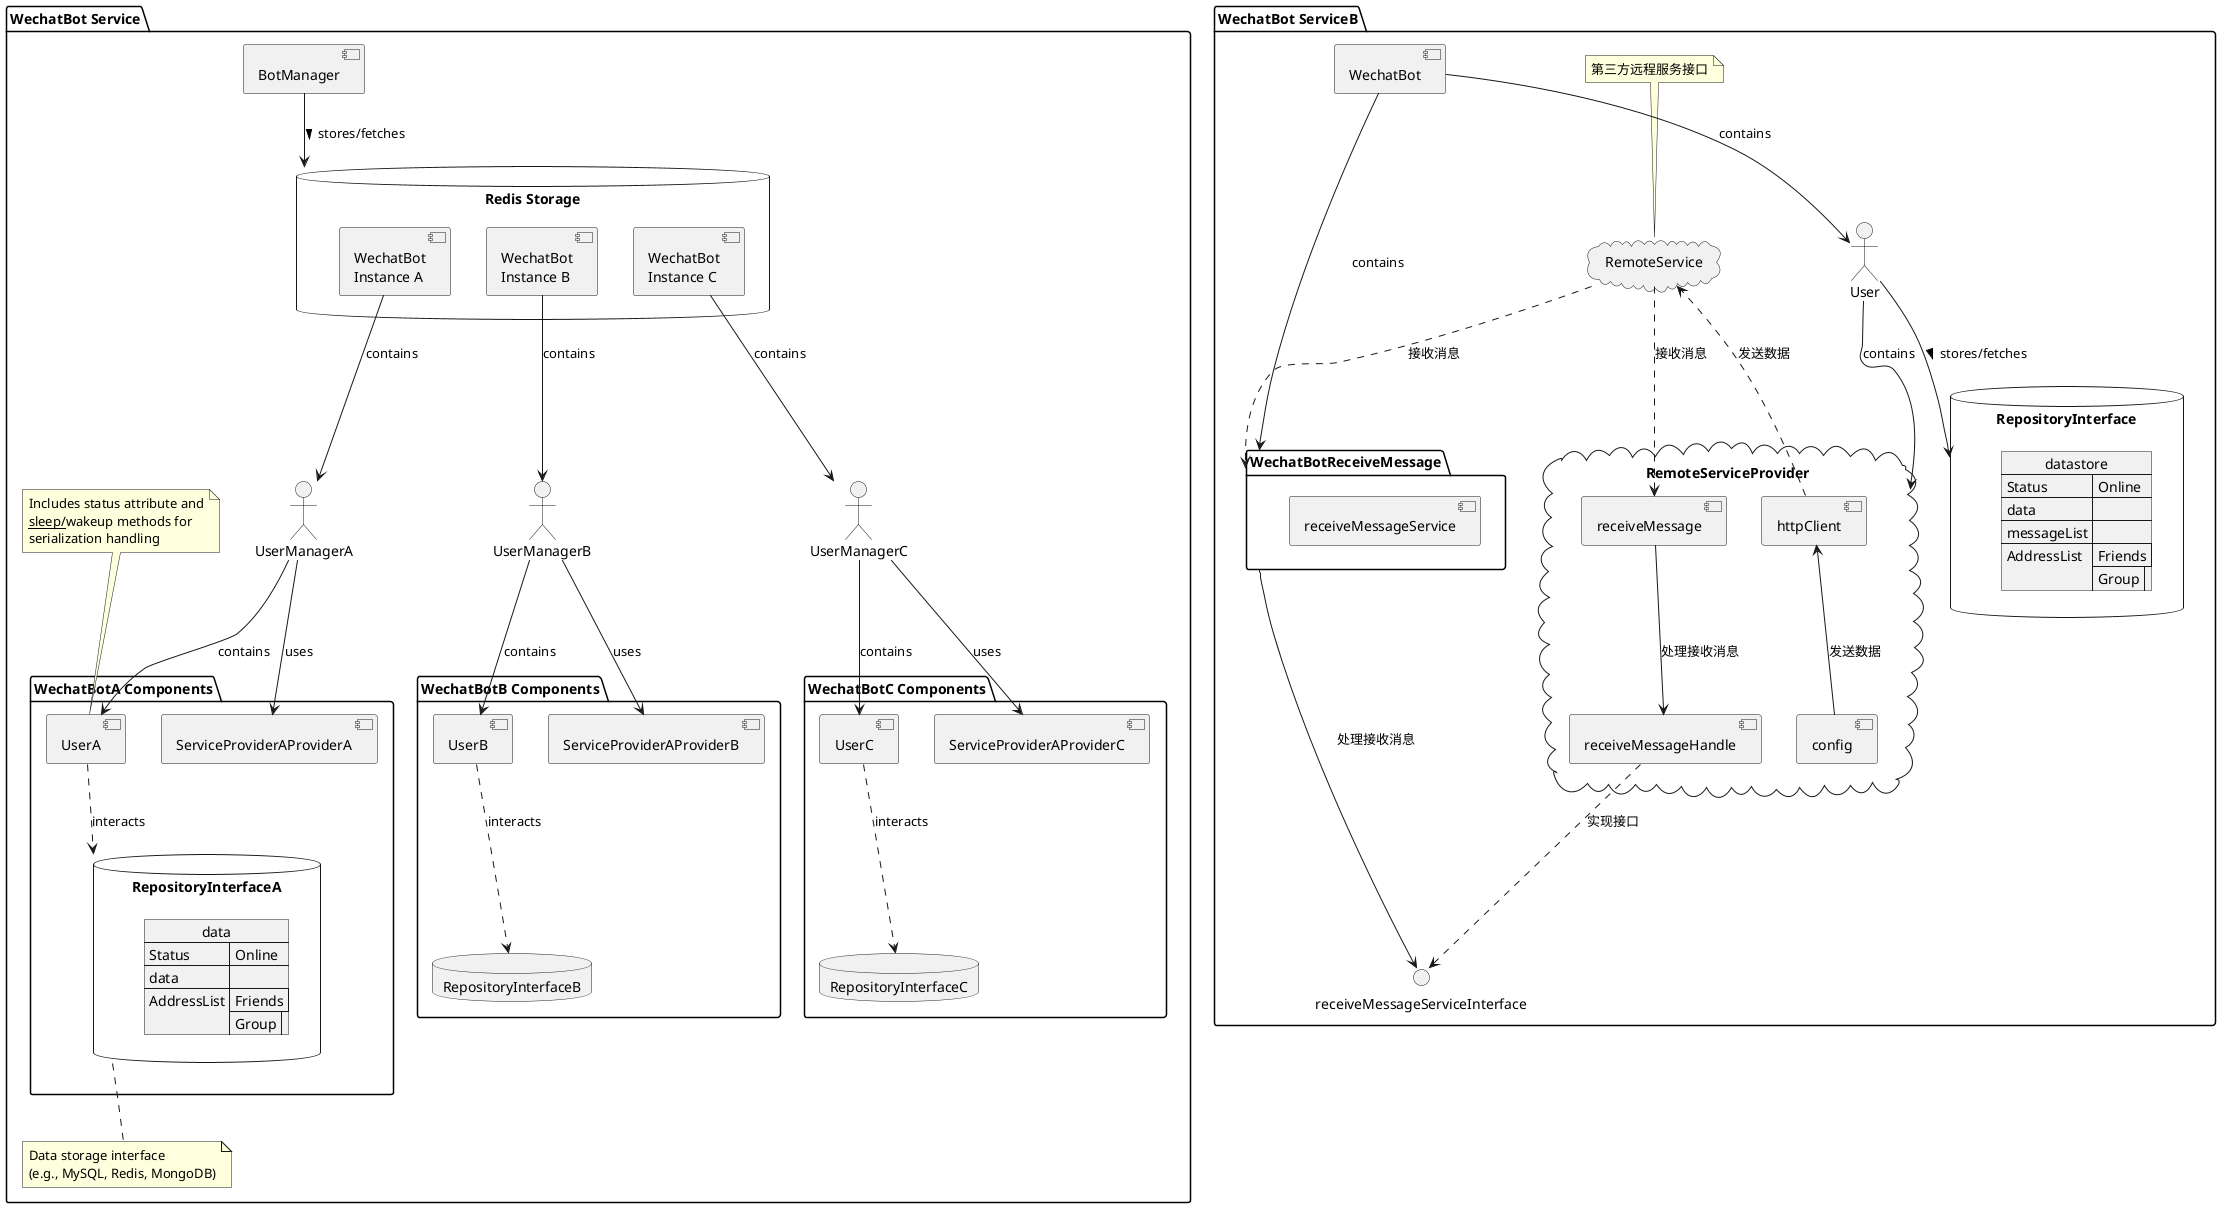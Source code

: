 @startuml

package "WechatBot Service" {
    component BotManager

    database "Redis Storage" as Redis {
        component WechatBotA as "WechatBot\nInstance A"
        component WechatBotB as "WechatBot\nInstance B"
        component WechatBotC as "WechatBot\nInstance C"
    }

    BotManager --> Redis : stores/fetches >

    WechatBotA --> UserManagerA : contains
    WechatBotB --> UserManagerB : contains
    WechatBotC --> UserManagerC : contains

    package "WechatBotA Components" {

        database RepositoryInterfaceA {
            json data {
               "Status":"Online",
               "data":{},
               "AddressList":[
               {"Friends":{}},
               {"Group":{}}
               ]
            }
        }
        [UserA] ..> RepositoryInterfaceA : interacts
        UserManagerA --> [UserA] : contains
        UserManagerA --> [ServiceProviderAProviderA] : uses
    }

    package "WechatBotB Components" {
        database RepositoryInterfaceB {

        }
        [UserB] ..> [RepositoryInterfaceB] : interacts
        UserManagerB --> [UserB] : contains
        UserManagerB --> [ServiceProviderAProviderB] : uses
    }

    package "WechatBotC Components" {
        database RepositoryInterfaceC {

        }
        [UserC] ..> [RepositoryInterfaceC] : interacts
        UserManagerC --> [UserC] : contains
        UserManagerC --> [ServiceProviderAProviderC] : uses
    }

    note top of [UserA] : Includes status attribute and\n__sleep/__wakeup methods for\nserialization handling
    note bottom of [RepositoryInterfaceA] : Data storage interface\n(e.g., MySQL, Redis, MongoDB)
}

package "WechatBot ServiceB" {
    component WechatBot
    actor User
    database RepositoryInterface {
        json datastore {
           "Status":"Online",
           "data":{},
           "messageList":[{}],
           "AddressList":[
           {"Friends":{}},
           {"Group":{}}
           ]
        }
    }

    package "WechatBotReceiveMessage" {
        component "receiveMessageService"
    }

    interface receiveMessageServiceInterface

    cloud "RemoteServiceProvider"{
      component "httpClient"
      component "receiveMessage"
      component "receiveMessageHandle"
      component "config"

    }

    cloud "RemoteService"{

    }
    note top of RemoteService : 第三方远程服务接口

    WechatBot --> User : contains
    WechatBot --> WechatBotReceiveMessage : contains
    User --> RemoteServiceProvider : contains
    User -down-> RepositoryInterface : stores/fetches >

    httpClient ..> RemoteService : "发送数据"
    httpClient <-- config : "发送数据"
    RemoteService ..> receiveMessage : 接收消息
    receiveMessage --> receiveMessageHandle : 处理接收消息
    receiveMessageHandle ..> receiveMessageServiceInterface : 实现接口


    RemoteService ..> WechatBotReceiveMessage : 接收消息
    WechatBotReceiveMessage --> receiveMessageServiceInterface : 处理接收消息
}

@enduml
